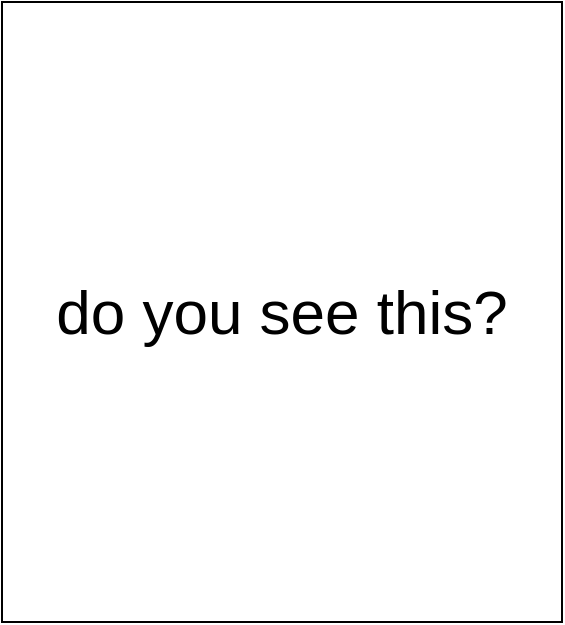 <mxfile version="13.9.2" type="github">
  <diagram id="ujUPNPm-SbitqOQeh7i7" name="Page-1">
    <mxGraphModel dx="1876" dy="1128" grid="1" gridSize="10" guides="1" tooltips="1" connect="1" arrows="1" fold="1" page="1" pageScale="1" pageWidth="850" pageHeight="1100" math="0" shadow="0">
      <root>
        <mxCell id="0" />
        <mxCell id="1" parent="0" />
        <mxCell id="-BotaJdeT2_oavy9sCpY-1" value="do you see this?" style="rounded=0;whiteSpace=wrap;html=1;fontSize=31;" vertex="1" parent="1">
          <mxGeometry x="285" y="40" width="280" height="310" as="geometry" />
        </mxCell>
      </root>
    </mxGraphModel>
  </diagram>
</mxfile>
